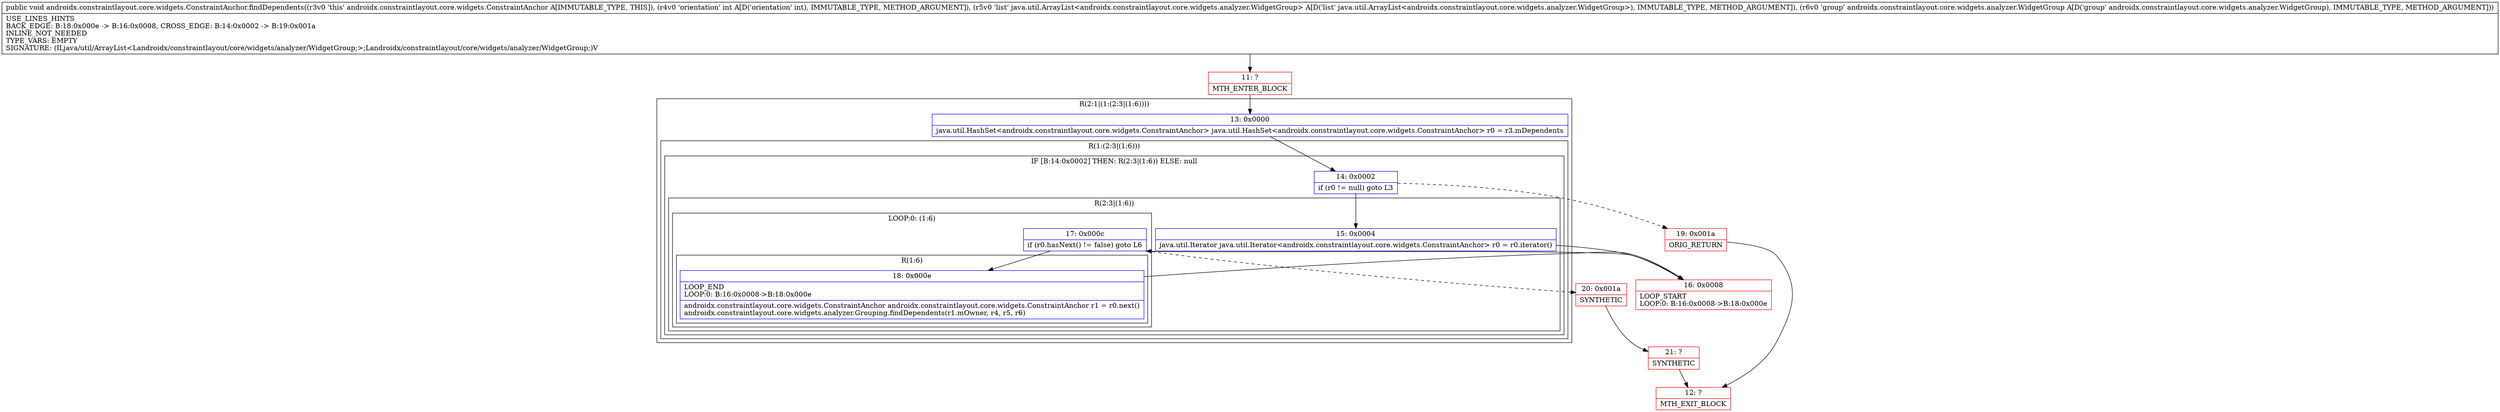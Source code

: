 digraph "CFG forandroidx.constraintlayout.core.widgets.ConstraintAnchor.findDependents(ILjava\/util\/ArrayList;Landroidx\/constraintlayout\/core\/widgets\/analyzer\/WidgetGroup;)V" {
subgraph cluster_Region_2136767932 {
label = "R(2:1|(1:(2:3|(1:6))))";
node [shape=record,color=blue];
Node_13 [shape=record,label="{13\:\ 0x0000|java.util.HashSet\<androidx.constraintlayout.core.widgets.ConstraintAnchor\> java.util.HashSet\<androidx.constraintlayout.core.widgets.ConstraintAnchor\> r0 = r3.mDependents\l}"];
subgraph cluster_Region_594809133 {
label = "R(1:(2:3|(1:6)))";
node [shape=record,color=blue];
subgraph cluster_IfRegion_290284172 {
label = "IF [B:14:0x0002] THEN: R(2:3|(1:6)) ELSE: null";
node [shape=record,color=blue];
Node_14 [shape=record,label="{14\:\ 0x0002|if (r0 != null) goto L3\l}"];
subgraph cluster_Region_2133979536 {
label = "R(2:3|(1:6))";
node [shape=record,color=blue];
Node_15 [shape=record,label="{15\:\ 0x0004|java.util.Iterator java.util.Iterator\<androidx.constraintlayout.core.widgets.ConstraintAnchor\> r0 = r0.iterator()\l}"];
subgraph cluster_LoopRegion_2028339886 {
label = "LOOP:0: (1:6)";
node [shape=record,color=blue];
Node_17 [shape=record,label="{17\:\ 0x000c|if (r0.hasNext() != false) goto L6\l}"];
subgraph cluster_Region_1691034003 {
label = "R(1:6)";
node [shape=record,color=blue];
Node_18 [shape=record,label="{18\:\ 0x000e|LOOP_END\lLOOP:0: B:16:0x0008\-\>B:18:0x000e\l|androidx.constraintlayout.core.widgets.ConstraintAnchor androidx.constraintlayout.core.widgets.ConstraintAnchor r1 = r0.next()\landroidx.constraintlayout.core.widgets.analyzer.Grouping.findDependents(r1.mOwner, r4, r5, r6)\l}"];
}
}
}
}
}
}
Node_11 [shape=record,color=red,label="{11\:\ ?|MTH_ENTER_BLOCK\l}"];
Node_16 [shape=record,color=red,label="{16\:\ 0x0008|LOOP_START\lLOOP:0: B:16:0x0008\-\>B:18:0x000e\l}"];
Node_20 [shape=record,color=red,label="{20\:\ 0x001a|SYNTHETIC\l}"];
Node_21 [shape=record,color=red,label="{21\:\ ?|SYNTHETIC\l}"];
Node_12 [shape=record,color=red,label="{12\:\ ?|MTH_EXIT_BLOCK\l}"];
Node_19 [shape=record,color=red,label="{19\:\ 0x001a|ORIG_RETURN\l}"];
MethodNode[shape=record,label="{public void androidx.constraintlayout.core.widgets.ConstraintAnchor.findDependents((r3v0 'this' androidx.constraintlayout.core.widgets.ConstraintAnchor A[IMMUTABLE_TYPE, THIS]), (r4v0 'orientation' int A[D('orientation' int), IMMUTABLE_TYPE, METHOD_ARGUMENT]), (r5v0 'list' java.util.ArrayList\<androidx.constraintlayout.core.widgets.analyzer.WidgetGroup\> A[D('list' java.util.ArrayList\<androidx.constraintlayout.core.widgets.analyzer.WidgetGroup\>), IMMUTABLE_TYPE, METHOD_ARGUMENT]), (r6v0 'group' androidx.constraintlayout.core.widgets.analyzer.WidgetGroup A[D('group' androidx.constraintlayout.core.widgets.analyzer.WidgetGroup), IMMUTABLE_TYPE, METHOD_ARGUMENT]))  | USE_LINES_HINTS\lBACK_EDGE: B:18:0x000e \-\> B:16:0x0008, CROSS_EDGE: B:14:0x0002 \-\> B:19:0x001a\lINLINE_NOT_NEEDED\lTYPE_VARS: EMPTY\lSIGNATURE: (ILjava\/util\/ArrayList\<Landroidx\/constraintlayout\/core\/widgets\/analyzer\/WidgetGroup;\>;Landroidx\/constraintlayout\/core\/widgets\/analyzer\/WidgetGroup;)V\l}"];
MethodNode -> Node_11;Node_13 -> Node_14;
Node_14 -> Node_15;
Node_14 -> Node_19[style=dashed];
Node_15 -> Node_16;
Node_17 -> Node_18;
Node_17 -> Node_20[style=dashed];
Node_18 -> Node_16;
Node_11 -> Node_13;
Node_16 -> Node_17;
Node_20 -> Node_21;
Node_21 -> Node_12;
Node_19 -> Node_12;
}


